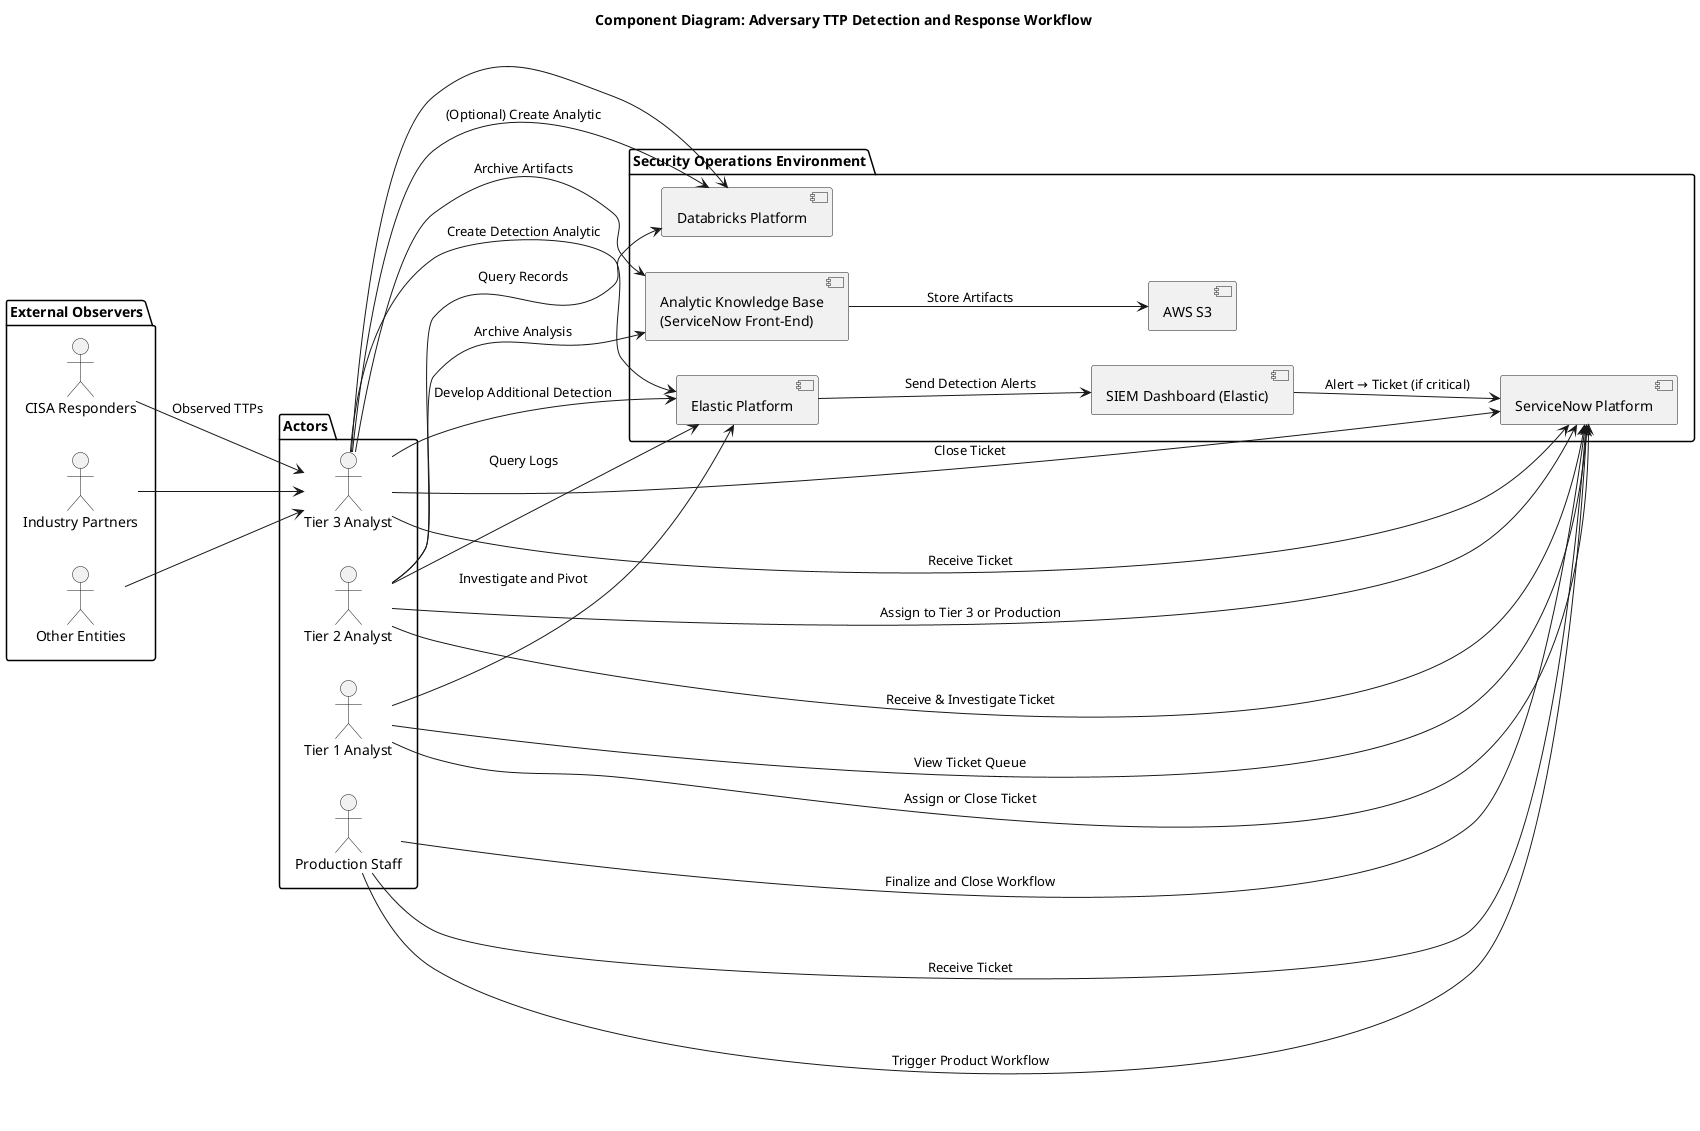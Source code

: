 @startuml
	title Component Diagram: Adversary TTP Detection and Response Workflow
	left to right direction
	package "External Observers" {
	  actor :CISA Responders:
	  actor :Industry Partners:
	  actor :Other Entities:
	
	  ' [CISA Responders]
	  ' [Industry Partners]
	  ' [Other Entities]
	}
	
	package "Security Operations Environment" {
	  [Elastic Platform] as Elastic
	  [Databricks Platform] as Databricks
	  [ServiceNow Platform] as ServiceNow
	  [SIEM Dashboard (Elastic)] as SIEM
	  [AWS S3] as S3
	  [Analytic Knowledge Base\n(ServiceNow Front-End)] as AKB
	}
	
	package "Actors" {
		actor :Tier 1 Analyst:
		actor :Tier 2 Analyst:
		actor :Tier 3 Analyst:
		actor :Production Staff:
	  ' [Tier 1 Analyst]
	  ' [Tier 2 Analyst]
	  ' [Tier 3 Analyst]
	  ' [Production Staff]
	}
	
	' Flow start
	[CISA Responders] --> [Tier 3 Analyst] : Observed TTPs
	[Industry Partners] --> [Tier 3 Analyst]
	[Other Entities] --> [Tier 3 Analyst]
	
	[Tier 3 Analyst] --> Elastic : Create Detection Analytic
	[Tier 3 Analyst] --> Databricks : (Optional) Create Analytic
	Elastic --> SIEM : Send Detection Alerts
	SIEM --> ServiceNow : Alert → Ticket (if critical)
	
	[Tier 1 Analyst] --> ServiceNow : View Ticket Queue
	[Tier 1 Analyst] --> Elastic : Investigate and Pivot
	[Tier 1 Analyst] --> ServiceNow : Assign or Close Ticket
	
	[Tier 2 Analyst] --> ServiceNow : Receive & Investigate Ticket
	[Tier 2 Analyst] --> Databricks : Query Records
	[Tier 2 Analyst] --> Elastic : Query Logs
	[Tier 2 Analyst] --> AKB : Archive Analysis
	AKB --> S3 : Store Artifacts
	[Tier 2 Analyst] --> ServiceNow : Assign to Tier 3 or Production
	
	[Production Staff] --> ServiceNow : Receive Ticket
	[Production Staff] --> ServiceNow : Trigger Product Workflow
	[Production Staff] --> ServiceNow : Finalize and Close Workflow
	
	[Tier 3 Analyst] --> ServiceNow : Receive Ticket
	[Tier 3 Analyst] --> Elastic : Develop Additional Detection
	[Tier 3 Analyst] --> Databricks
	[Tier 3 Analyst] --> ServiceNow : Close Ticket
	[Tier 3 Analyst] --> AKB : Archive Artifacts

@enduml
